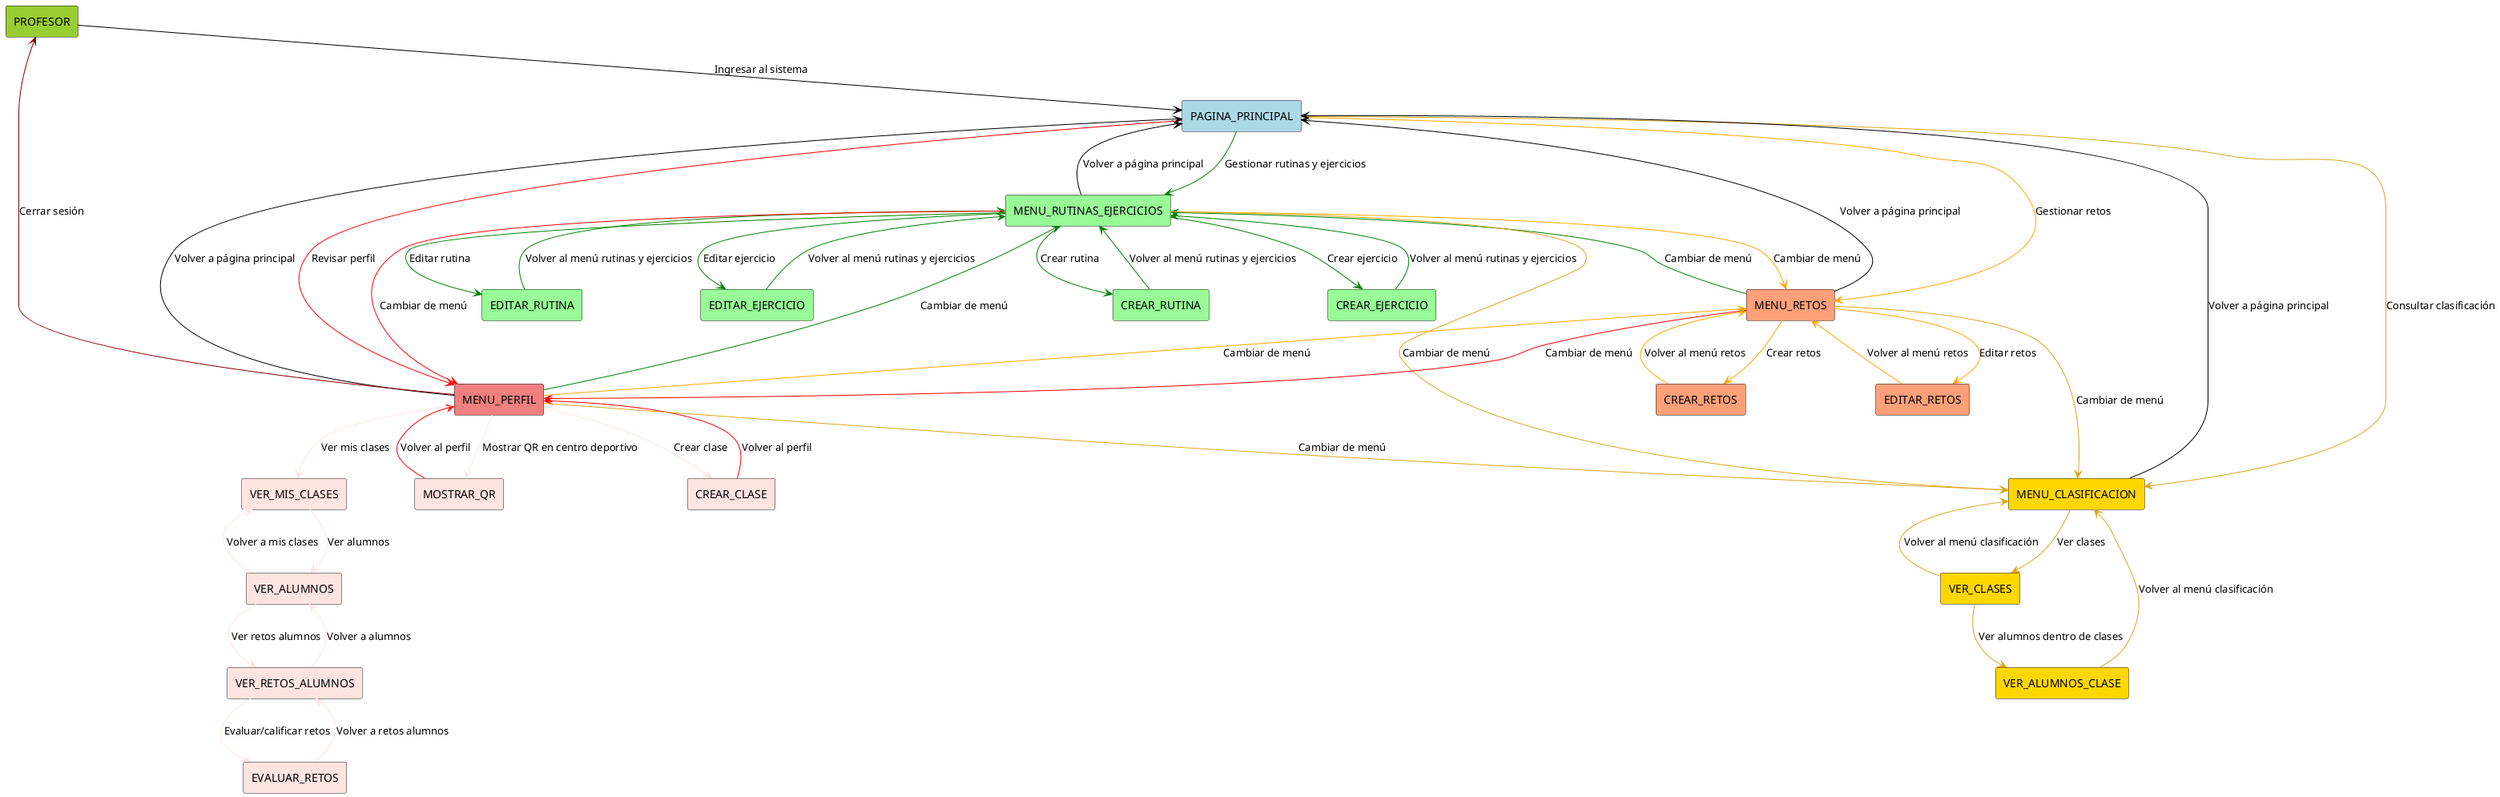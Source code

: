 @startuml ProfesorCasosDeUso
!define RECTANGLE(x) rectangle x

' Definición de actores y elementos principales
RECTANGLE(PROFESOR) #YellowGreen
RECTANGLE(PAGINA_PRINCIPAL) #LightBlue

' Menús principales
RECTANGLE(MENU_RUTINAS_EJERCICIOS) #PaleGreen
RECTANGLE(MENU_RETOS) #LightSalmon
RECTANGLE(MENU_CLASIFICACION) #Gold
RECTANGLE(MENU_PERFIL) #LightCoral

' Submenús y acciones
RECTANGLE(CREAR_RUTINA) #PaleGreen
RECTANGLE(CREAR_EJERCICIO) #PaleGreen
RECTANGLE(EDITAR_RUTINA) #PaleGreen
RECTANGLE(EDITAR_EJERCICIO) #PaleGreen
RECTANGLE(CREAR_RETOS) #LightSalmon
RECTANGLE(EDITAR_RETOS) #LightSalmon
RECTANGLE(VER_CLASES) #Gold
RECTANGLE(VER_ALUMNOS_CLASE) #Gold
RECTANGLE(CREAR_CLASE) #MistyRose
RECTANGLE(MOSTRAR_QR) #MistyRose
RECTANGLE(VER_MIS_CLASES) #MistyRose
RECTANGLE(VER_ALUMNOS) #MistyRose
RECTANGLE(VER_RETOS_ALUMNOS) #MistyRose
RECTANGLE(EVALUAR_RETOS) #MistyRose

' Relaciones principales
PROFESOR -[#Black]-> PAGINA_PRINCIPAL : Ingresar al sistema

PAGINA_PRINCIPAL -[#Green]-> MENU_RUTINAS_EJERCICIOS : Gestionar rutinas y ejercicios
PAGINA_PRINCIPAL -[#Orange]-> MENU_RETOS : Gestionar retos
PAGINA_PRINCIPAL -[#GoldenRod]-> MENU_CLASIFICACION : Consultar clasificación
PAGINA_PRINCIPAL -[#Red]-> MENU_PERFIL : Revisar perfil

' Menú "Rutinas y Ejercicios"
MENU_RUTINAS_EJERCICIOS -[#Green]-> CREAR_RUTINA : Crear rutina
MENU_RUTINAS_EJERCICIOS -[#Green]-> CREAR_EJERCICIO : Crear ejercicio
MENU_RUTINAS_EJERCICIOS -[#Green]-> EDITAR_RUTINA : Editar rutina
MENU_RUTINAS_EJERCICIOS -[#Green]-> EDITAR_EJERCICIO : Editar ejercicio
CREAR_RUTINA -[#Green]-> MENU_RUTINAS_EJERCICIOS : Volver al menú rutinas y ejercicios
CREAR_EJERCICIO -[#Green]-> MENU_RUTINAS_EJERCICIOS : Volver al menú rutinas y ejercicios
EDITAR_RUTINA -[#Green]-> MENU_RUTINAS_EJERCICIOS : Volver al menú rutinas y ejercicios
EDITAR_EJERCICIO -[#Green]-> MENU_RUTINAS_EJERCICIOS : Volver al menú rutinas y ejercicios
MENU_RUTINAS_EJERCICIOS -[#Orange]-> MENU_RETOS : Cambiar de menú
MENU_RUTINAS_EJERCICIOS -[#GoldenRod]-> MENU_CLASIFICACION : Cambiar de menú
MENU_RUTINAS_EJERCICIOS -[#Red]-> MENU_PERFIL : Cambiar de menú

' Menú "Retos"
MENU_RETOS -[#Orange]-> CREAR_RETOS : Crear retos
MENU_RETOS -[#Orange]-> EDITAR_RETOS : Editar retos
CREAR_RETOS -[#Orange]-> MENU_RETOS : Volver al menú retos
EDITAR_RETOS -[#Orange]-> MENU_RETOS : Volver al menú retos
MENU_RETOS -[#Red]-> MENU_PERFIL : Cambiar de menú
MENU_RETOS -[#GoldenRod]-> MENU_CLASIFICACION : Cambiar de menú
MENU_RETOS --[#Green]> MENU_RUTINAS_EJERCICIOS : Cambiar de menú

' Menú "Clasificación"
MENU_CLASIFICACION -[#GoldenRod]-> VER_CLASES : Ver clases
VER_CLASES -[#GoldenRod]-> VER_ALUMNOS_CLASE : Ver alumnos dentro de clases
VER_ALUMNOS_CLASE -[#GoldenRod]-> MENU_CLASIFICACION : Volver al menú clasificación
VER_CLASES -[#GoldenRod]-> MENU_CLASIFICACION : Volver al menú clasificación

' Menú "Perfil"
MENU_PERFIL -[#MistyRose]-> CREAR_CLASE : Crear clase
MENU_PERFIL -[#MistyRose]-> MOSTRAR_QR : Mostrar QR en centro deportivo
MENU_PERFIL -[#MistyRose]-> VER_MIS_CLASES : Ver mis clases
MENU_PERFIL -[#DarkRed]-> PROFESOR : Cerrar sesión
MENU_PERFIL -[#Orange]-> MENU_RETOS : Cambiar de menú
MENU_PERFIL -[#GoldenRod]-> MENU_CLASIFICACION : Cambiar de menú
MENU_PERFIL -[#Green]-> MENU_RUTINAS_EJERCICIOS : Cambiar de menú

VER_MIS_CLASES -[#MistyRose]-> VER_ALUMNOS : Ver alumnos
VER_ALUMNOS -[#MistyRose]-> VER_RETOS_ALUMNOS : Ver retos alumnos
VER_RETOS_ALUMNOS -[#MistyRose]-> EVALUAR_RETOS : Evaluar/calificar retos
EVALUAR_RETOS -[#MistyRose]-> VER_RETOS_ALUMNOS : Volver a retos alumnos
VER_RETOS_ALUMNOS -[#MistyRose]-> VER_ALUMNOS : Volver a alumnos
VER_ALUMNOS -[#MistyRose]-> VER_MIS_CLASES : Volver a mis clases

CREAR_CLASE -[#Red]-> MENU_PERFIL : Volver al perfil
MOSTRAR_QR -[#Red]-> MENU_PERFIL : Volver al perfil
MENU_RUTINAS_EJERCICIOS -[#Black]-> PAGINA_PRINCIPAL : Volver a página principal
MENU_RETOS -[#Black]-> PAGINA_PRINCIPAL : Volver a página principal
MENU_CLASIFICACION -[#Black]-> PAGINA_PRINCIPAL : Volver a página principal
MENU_PERFIL -[#Black]-> PAGINA_PRINCIPAL : Volver a página principal
@enduml
